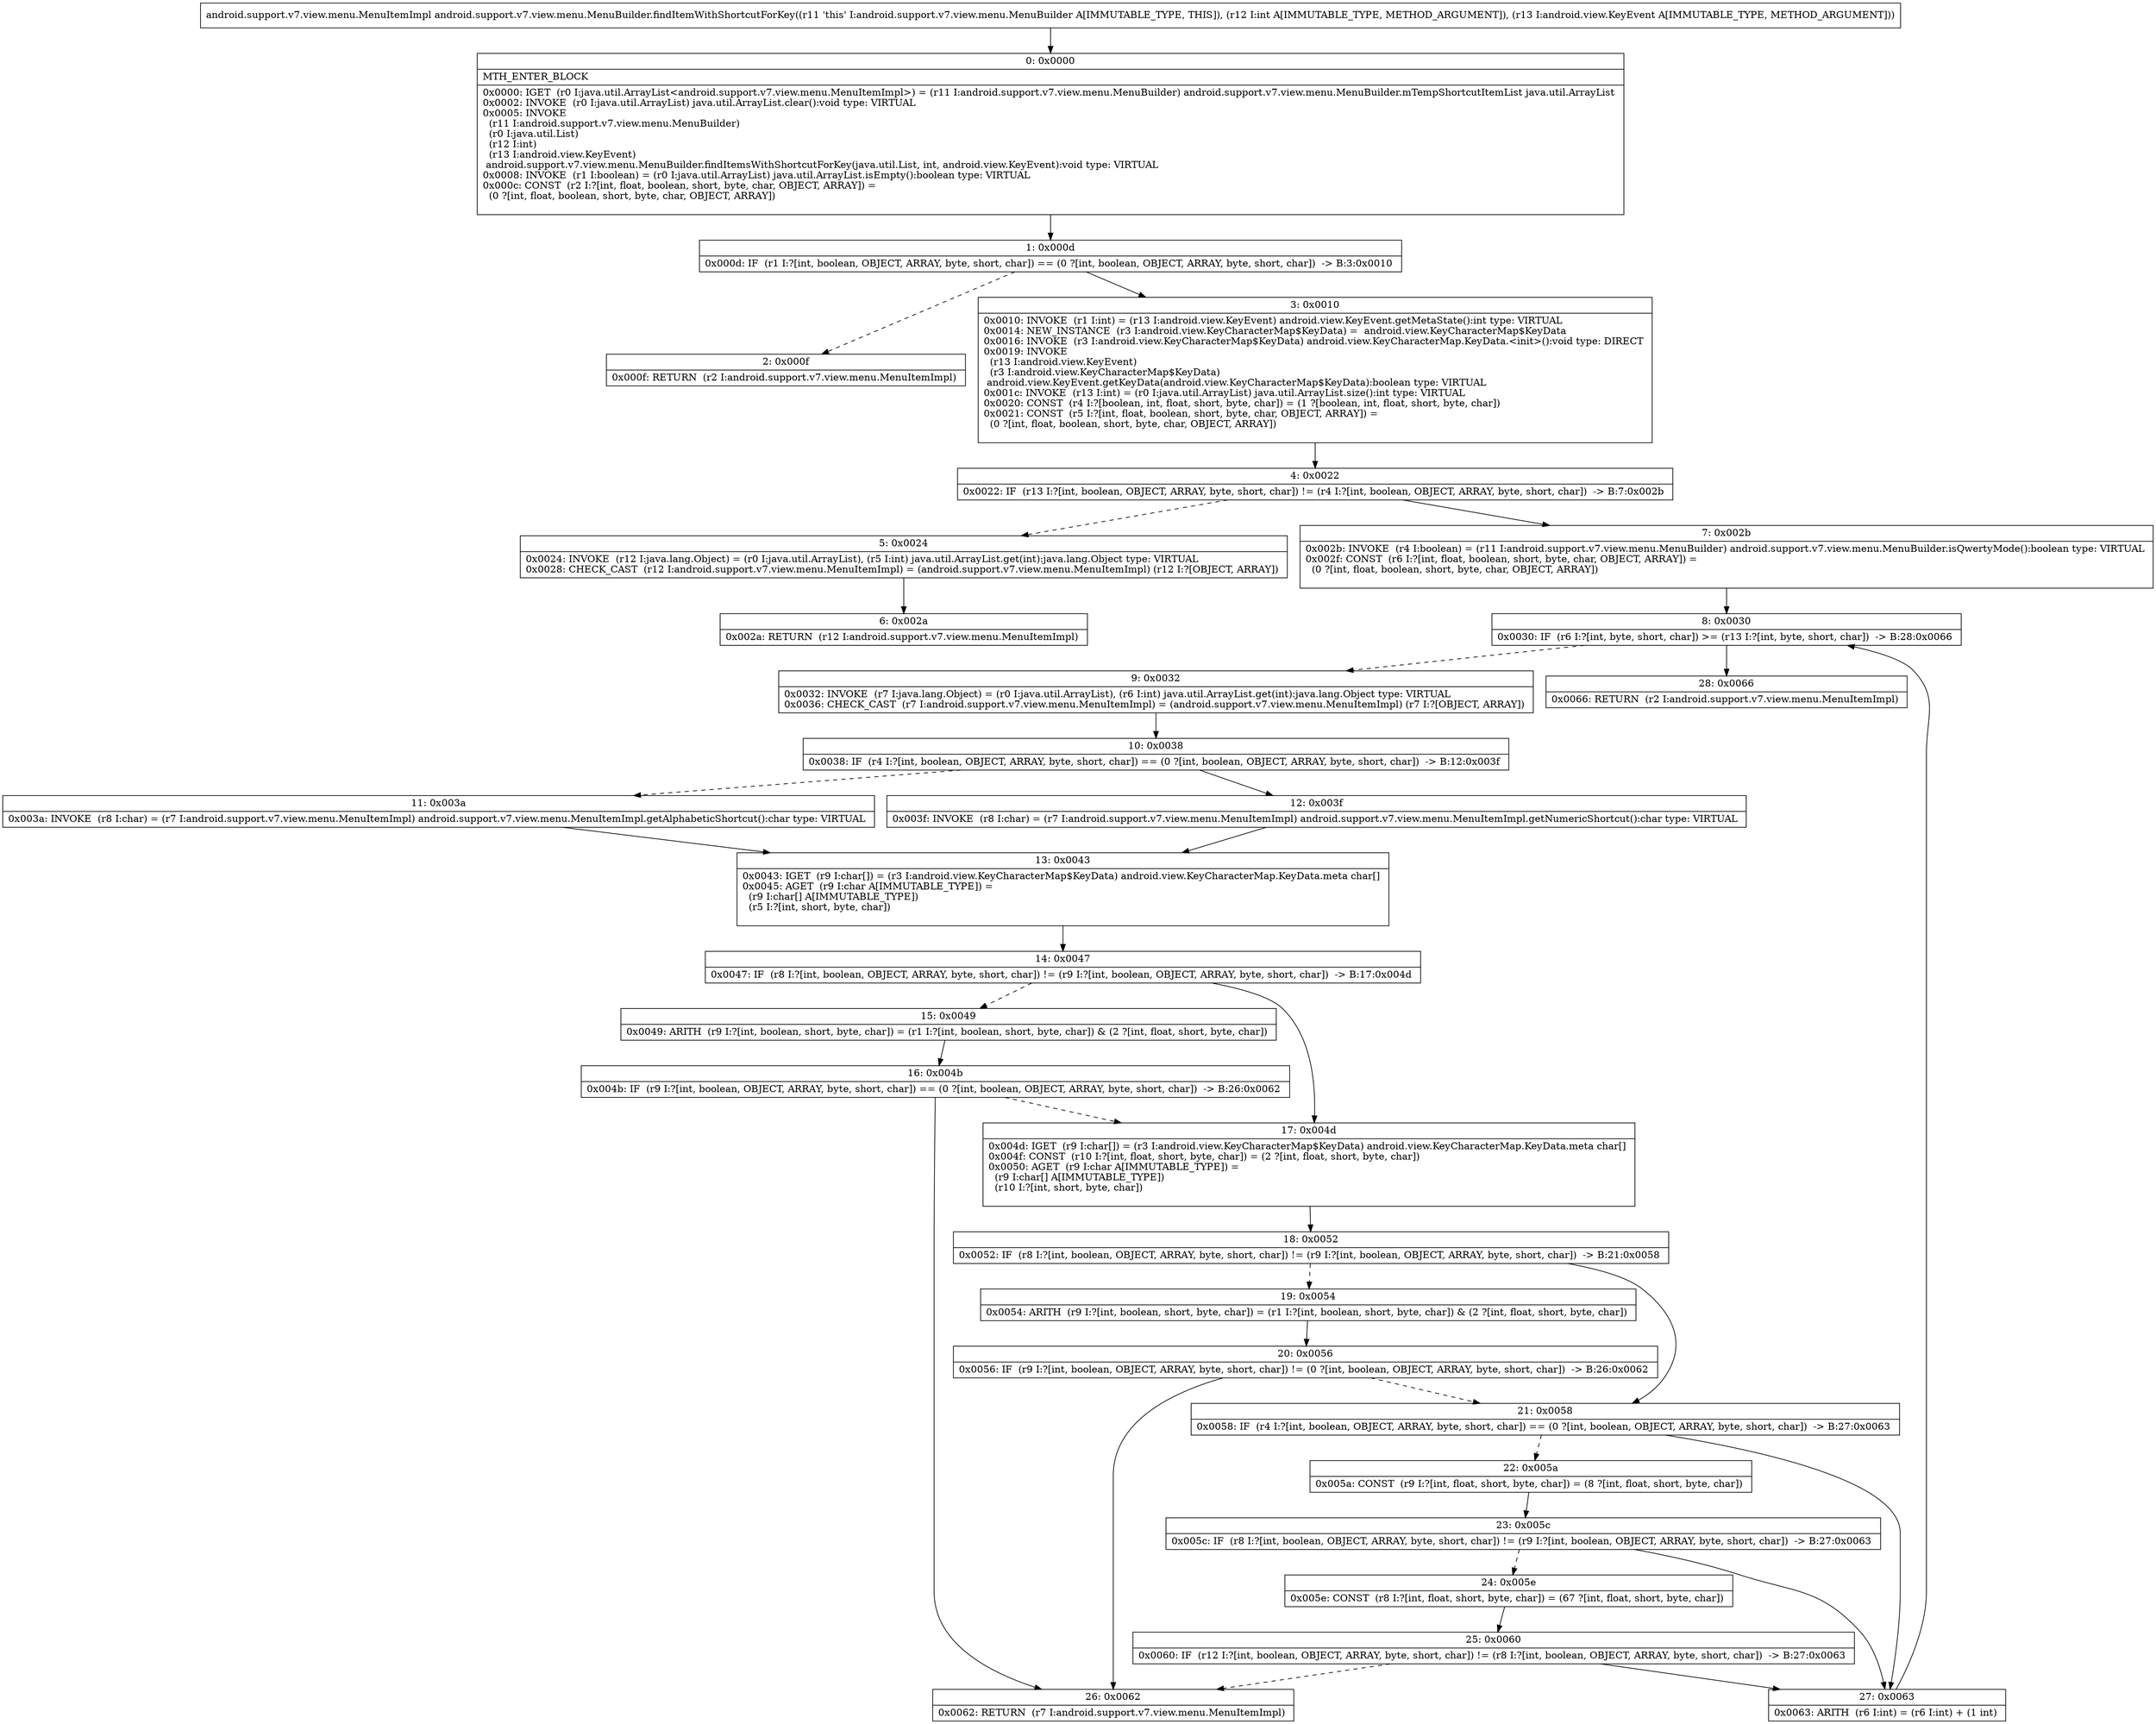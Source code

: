 digraph "CFG forandroid.support.v7.view.menu.MenuBuilder.findItemWithShortcutForKey(ILandroid\/view\/KeyEvent;)Landroid\/support\/v7\/view\/menu\/MenuItemImpl;" {
Node_0 [shape=record,label="{0\:\ 0x0000|MTH_ENTER_BLOCK\l|0x0000: IGET  (r0 I:java.util.ArrayList\<android.support.v7.view.menu.MenuItemImpl\>) = (r11 I:android.support.v7.view.menu.MenuBuilder) android.support.v7.view.menu.MenuBuilder.mTempShortcutItemList java.util.ArrayList \l0x0002: INVOKE  (r0 I:java.util.ArrayList) java.util.ArrayList.clear():void type: VIRTUAL \l0x0005: INVOKE  \l  (r11 I:android.support.v7.view.menu.MenuBuilder)\l  (r0 I:java.util.List)\l  (r12 I:int)\l  (r13 I:android.view.KeyEvent)\l android.support.v7.view.menu.MenuBuilder.findItemsWithShortcutForKey(java.util.List, int, android.view.KeyEvent):void type: VIRTUAL \l0x0008: INVOKE  (r1 I:boolean) = (r0 I:java.util.ArrayList) java.util.ArrayList.isEmpty():boolean type: VIRTUAL \l0x000c: CONST  (r2 I:?[int, float, boolean, short, byte, char, OBJECT, ARRAY]) = \l  (0 ?[int, float, boolean, short, byte, char, OBJECT, ARRAY])\l \l}"];
Node_1 [shape=record,label="{1\:\ 0x000d|0x000d: IF  (r1 I:?[int, boolean, OBJECT, ARRAY, byte, short, char]) == (0 ?[int, boolean, OBJECT, ARRAY, byte, short, char])  \-\> B:3:0x0010 \l}"];
Node_2 [shape=record,label="{2\:\ 0x000f|0x000f: RETURN  (r2 I:android.support.v7.view.menu.MenuItemImpl) \l}"];
Node_3 [shape=record,label="{3\:\ 0x0010|0x0010: INVOKE  (r1 I:int) = (r13 I:android.view.KeyEvent) android.view.KeyEvent.getMetaState():int type: VIRTUAL \l0x0014: NEW_INSTANCE  (r3 I:android.view.KeyCharacterMap$KeyData) =  android.view.KeyCharacterMap$KeyData \l0x0016: INVOKE  (r3 I:android.view.KeyCharacterMap$KeyData) android.view.KeyCharacterMap.KeyData.\<init\>():void type: DIRECT \l0x0019: INVOKE  \l  (r13 I:android.view.KeyEvent)\l  (r3 I:android.view.KeyCharacterMap$KeyData)\l android.view.KeyEvent.getKeyData(android.view.KeyCharacterMap$KeyData):boolean type: VIRTUAL \l0x001c: INVOKE  (r13 I:int) = (r0 I:java.util.ArrayList) java.util.ArrayList.size():int type: VIRTUAL \l0x0020: CONST  (r4 I:?[boolean, int, float, short, byte, char]) = (1 ?[boolean, int, float, short, byte, char]) \l0x0021: CONST  (r5 I:?[int, float, boolean, short, byte, char, OBJECT, ARRAY]) = \l  (0 ?[int, float, boolean, short, byte, char, OBJECT, ARRAY])\l \l}"];
Node_4 [shape=record,label="{4\:\ 0x0022|0x0022: IF  (r13 I:?[int, boolean, OBJECT, ARRAY, byte, short, char]) != (r4 I:?[int, boolean, OBJECT, ARRAY, byte, short, char])  \-\> B:7:0x002b \l}"];
Node_5 [shape=record,label="{5\:\ 0x0024|0x0024: INVOKE  (r12 I:java.lang.Object) = (r0 I:java.util.ArrayList), (r5 I:int) java.util.ArrayList.get(int):java.lang.Object type: VIRTUAL \l0x0028: CHECK_CAST  (r12 I:android.support.v7.view.menu.MenuItemImpl) = (android.support.v7.view.menu.MenuItemImpl) (r12 I:?[OBJECT, ARRAY]) \l}"];
Node_6 [shape=record,label="{6\:\ 0x002a|0x002a: RETURN  (r12 I:android.support.v7.view.menu.MenuItemImpl) \l}"];
Node_7 [shape=record,label="{7\:\ 0x002b|0x002b: INVOKE  (r4 I:boolean) = (r11 I:android.support.v7.view.menu.MenuBuilder) android.support.v7.view.menu.MenuBuilder.isQwertyMode():boolean type: VIRTUAL \l0x002f: CONST  (r6 I:?[int, float, boolean, short, byte, char, OBJECT, ARRAY]) = \l  (0 ?[int, float, boolean, short, byte, char, OBJECT, ARRAY])\l \l}"];
Node_8 [shape=record,label="{8\:\ 0x0030|0x0030: IF  (r6 I:?[int, byte, short, char]) \>= (r13 I:?[int, byte, short, char])  \-\> B:28:0x0066 \l}"];
Node_9 [shape=record,label="{9\:\ 0x0032|0x0032: INVOKE  (r7 I:java.lang.Object) = (r0 I:java.util.ArrayList), (r6 I:int) java.util.ArrayList.get(int):java.lang.Object type: VIRTUAL \l0x0036: CHECK_CAST  (r7 I:android.support.v7.view.menu.MenuItemImpl) = (android.support.v7.view.menu.MenuItemImpl) (r7 I:?[OBJECT, ARRAY]) \l}"];
Node_10 [shape=record,label="{10\:\ 0x0038|0x0038: IF  (r4 I:?[int, boolean, OBJECT, ARRAY, byte, short, char]) == (0 ?[int, boolean, OBJECT, ARRAY, byte, short, char])  \-\> B:12:0x003f \l}"];
Node_11 [shape=record,label="{11\:\ 0x003a|0x003a: INVOKE  (r8 I:char) = (r7 I:android.support.v7.view.menu.MenuItemImpl) android.support.v7.view.menu.MenuItemImpl.getAlphabeticShortcut():char type: VIRTUAL \l}"];
Node_12 [shape=record,label="{12\:\ 0x003f|0x003f: INVOKE  (r8 I:char) = (r7 I:android.support.v7.view.menu.MenuItemImpl) android.support.v7.view.menu.MenuItemImpl.getNumericShortcut():char type: VIRTUAL \l}"];
Node_13 [shape=record,label="{13\:\ 0x0043|0x0043: IGET  (r9 I:char[]) = (r3 I:android.view.KeyCharacterMap$KeyData) android.view.KeyCharacterMap.KeyData.meta char[] \l0x0045: AGET  (r9 I:char A[IMMUTABLE_TYPE]) = \l  (r9 I:char[] A[IMMUTABLE_TYPE])\l  (r5 I:?[int, short, byte, char])\l \l}"];
Node_14 [shape=record,label="{14\:\ 0x0047|0x0047: IF  (r8 I:?[int, boolean, OBJECT, ARRAY, byte, short, char]) != (r9 I:?[int, boolean, OBJECT, ARRAY, byte, short, char])  \-\> B:17:0x004d \l}"];
Node_15 [shape=record,label="{15\:\ 0x0049|0x0049: ARITH  (r9 I:?[int, boolean, short, byte, char]) = (r1 I:?[int, boolean, short, byte, char]) & (2 ?[int, float, short, byte, char]) \l}"];
Node_16 [shape=record,label="{16\:\ 0x004b|0x004b: IF  (r9 I:?[int, boolean, OBJECT, ARRAY, byte, short, char]) == (0 ?[int, boolean, OBJECT, ARRAY, byte, short, char])  \-\> B:26:0x0062 \l}"];
Node_17 [shape=record,label="{17\:\ 0x004d|0x004d: IGET  (r9 I:char[]) = (r3 I:android.view.KeyCharacterMap$KeyData) android.view.KeyCharacterMap.KeyData.meta char[] \l0x004f: CONST  (r10 I:?[int, float, short, byte, char]) = (2 ?[int, float, short, byte, char]) \l0x0050: AGET  (r9 I:char A[IMMUTABLE_TYPE]) = \l  (r9 I:char[] A[IMMUTABLE_TYPE])\l  (r10 I:?[int, short, byte, char])\l \l}"];
Node_18 [shape=record,label="{18\:\ 0x0052|0x0052: IF  (r8 I:?[int, boolean, OBJECT, ARRAY, byte, short, char]) != (r9 I:?[int, boolean, OBJECT, ARRAY, byte, short, char])  \-\> B:21:0x0058 \l}"];
Node_19 [shape=record,label="{19\:\ 0x0054|0x0054: ARITH  (r9 I:?[int, boolean, short, byte, char]) = (r1 I:?[int, boolean, short, byte, char]) & (2 ?[int, float, short, byte, char]) \l}"];
Node_20 [shape=record,label="{20\:\ 0x0056|0x0056: IF  (r9 I:?[int, boolean, OBJECT, ARRAY, byte, short, char]) != (0 ?[int, boolean, OBJECT, ARRAY, byte, short, char])  \-\> B:26:0x0062 \l}"];
Node_21 [shape=record,label="{21\:\ 0x0058|0x0058: IF  (r4 I:?[int, boolean, OBJECT, ARRAY, byte, short, char]) == (0 ?[int, boolean, OBJECT, ARRAY, byte, short, char])  \-\> B:27:0x0063 \l}"];
Node_22 [shape=record,label="{22\:\ 0x005a|0x005a: CONST  (r9 I:?[int, float, short, byte, char]) = (8 ?[int, float, short, byte, char]) \l}"];
Node_23 [shape=record,label="{23\:\ 0x005c|0x005c: IF  (r8 I:?[int, boolean, OBJECT, ARRAY, byte, short, char]) != (r9 I:?[int, boolean, OBJECT, ARRAY, byte, short, char])  \-\> B:27:0x0063 \l}"];
Node_24 [shape=record,label="{24\:\ 0x005e|0x005e: CONST  (r8 I:?[int, float, short, byte, char]) = (67 ?[int, float, short, byte, char]) \l}"];
Node_25 [shape=record,label="{25\:\ 0x0060|0x0060: IF  (r12 I:?[int, boolean, OBJECT, ARRAY, byte, short, char]) != (r8 I:?[int, boolean, OBJECT, ARRAY, byte, short, char])  \-\> B:27:0x0063 \l}"];
Node_26 [shape=record,label="{26\:\ 0x0062|0x0062: RETURN  (r7 I:android.support.v7.view.menu.MenuItemImpl) \l}"];
Node_27 [shape=record,label="{27\:\ 0x0063|0x0063: ARITH  (r6 I:int) = (r6 I:int) + (1 int) \l}"];
Node_28 [shape=record,label="{28\:\ 0x0066|0x0066: RETURN  (r2 I:android.support.v7.view.menu.MenuItemImpl) \l}"];
MethodNode[shape=record,label="{android.support.v7.view.menu.MenuItemImpl android.support.v7.view.menu.MenuBuilder.findItemWithShortcutForKey((r11 'this' I:android.support.v7.view.menu.MenuBuilder A[IMMUTABLE_TYPE, THIS]), (r12 I:int A[IMMUTABLE_TYPE, METHOD_ARGUMENT]), (r13 I:android.view.KeyEvent A[IMMUTABLE_TYPE, METHOD_ARGUMENT])) }"];
MethodNode -> Node_0;
Node_0 -> Node_1;
Node_1 -> Node_2[style=dashed];
Node_1 -> Node_3;
Node_3 -> Node_4;
Node_4 -> Node_5[style=dashed];
Node_4 -> Node_7;
Node_5 -> Node_6;
Node_7 -> Node_8;
Node_8 -> Node_9[style=dashed];
Node_8 -> Node_28;
Node_9 -> Node_10;
Node_10 -> Node_11[style=dashed];
Node_10 -> Node_12;
Node_11 -> Node_13;
Node_12 -> Node_13;
Node_13 -> Node_14;
Node_14 -> Node_15[style=dashed];
Node_14 -> Node_17;
Node_15 -> Node_16;
Node_16 -> Node_17[style=dashed];
Node_16 -> Node_26;
Node_17 -> Node_18;
Node_18 -> Node_19[style=dashed];
Node_18 -> Node_21;
Node_19 -> Node_20;
Node_20 -> Node_21[style=dashed];
Node_20 -> Node_26;
Node_21 -> Node_22[style=dashed];
Node_21 -> Node_27;
Node_22 -> Node_23;
Node_23 -> Node_24[style=dashed];
Node_23 -> Node_27;
Node_24 -> Node_25;
Node_25 -> Node_26[style=dashed];
Node_25 -> Node_27;
Node_27 -> Node_8;
}

